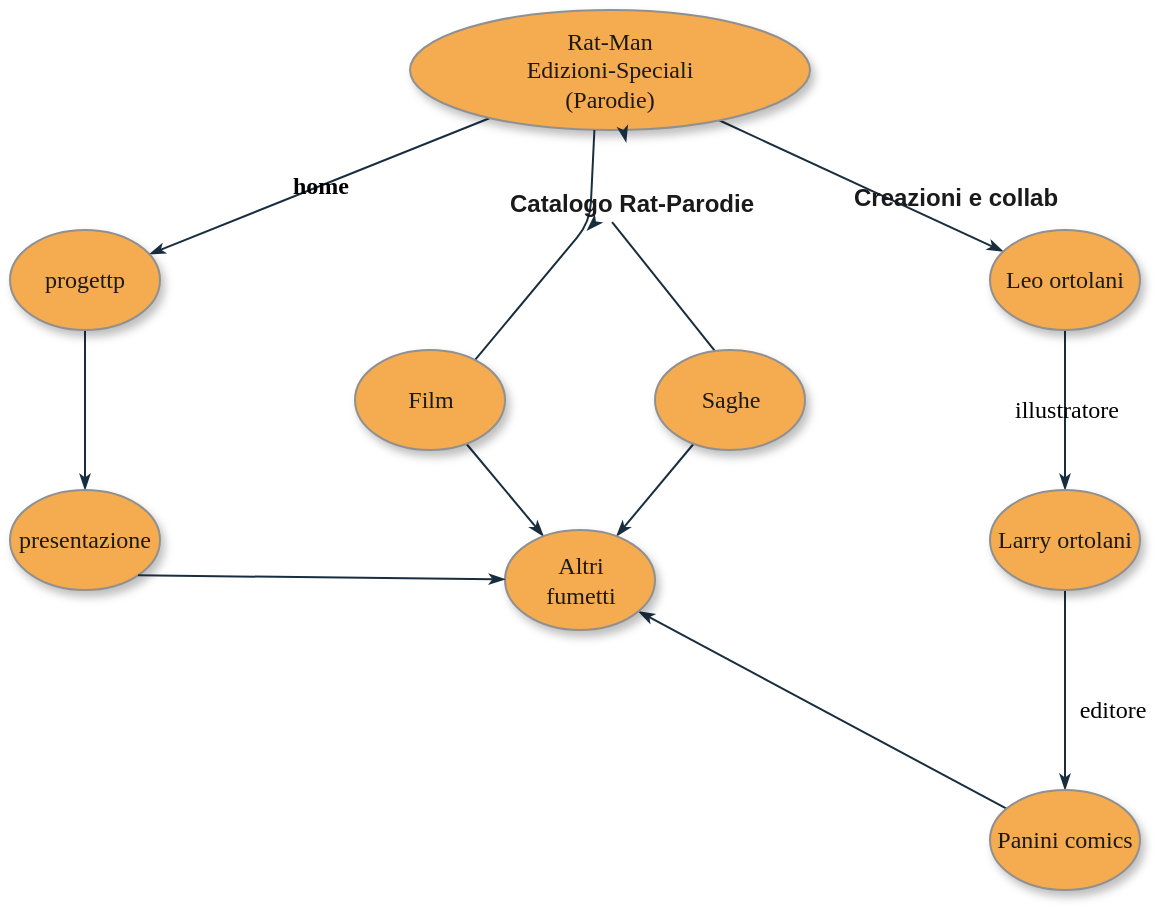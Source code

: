 <mxfile version="26.1.1">
  <diagram name="Page-1" id="42789a77-a242-8287-6e28-9cd8cfd52e62">
    <mxGraphModel dx="1050" dy="557" grid="1" gridSize="10" guides="1" tooltips="1" connect="1" arrows="1" fold="1" page="1" pageScale="1" pageWidth="1100" pageHeight="850" background="none" math="0" shadow="0">
      <root>
        <mxCell id="0" />
        <mxCell id="1" parent="0" />
        <mxCell id="1ea317790d2ca983-12" style="edgeStyle=none;rounded=1;html=1;labelBackgroundColor=none;startArrow=none;startFill=0;startSize=5;endArrow=classicThin;endFill=1;endSize=5;jettySize=auto;orthogonalLoop=1;strokeColor=#182E3E;strokeWidth=1;fontFamily=Verdana;fontSize=12;fontColor=default;" parent="1" source="VtZA3lXOfRQ_d-chlMFx-1" edge="1">
          <mxGeometry relative="1" as="geometry">
            <mxPoint x="498.555" y="190.113" as="targetPoint" />
          </mxGeometry>
        </mxCell>
        <mxCell id="1ea317790d2ca983-13" value="&lt;b&gt;home&lt;/b&gt;" style="edgeStyle=none;rounded=1;html=1;labelBackgroundColor=none;startArrow=none;startFill=0;startSize=5;endArrow=classicThin;endFill=1;endSize=5;jettySize=auto;orthogonalLoop=1;strokeColor=#182E3E;strokeWidth=1;fontFamily=Verdana;fontSize=12;fontColor=default;" parent="1" source="1ea317790d2ca983-1" target="1ea317790d2ca983-9" edge="1">
          <mxGeometry x="0.003" relative="1" as="geometry">
            <mxPoint as="offset" />
          </mxGeometry>
        </mxCell>
        <mxCell id="1ea317790d2ca983-14" value="" style="edgeStyle=none;rounded=1;html=1;labelBackgroundColor=none;startArrow=none;startFill=0;startSize=5;endArrow=classicThin;endFill=1;endSize=5;jettySize=auto;orthogonalLoop=1;strokeColor=#182E3E;strokeWidth=1;fontFamily=Verdana;fontSize=12;fontColor=default;" parent="1" source="1ea317790d2ca983-1" target="1ea317790d2ca983-3" edge="1">
          <mxGeometry x="-0.003" relative="1" as="geometry">
            <mxPoint as="offset" />
          </mxGeometry>
        </mxCell>
        <mxCell id="1ea317790d2ca983-1" value="&lt;div&gt;Rat-Man&lt;/div&gt;&lt;div&gt;Edizioni-Speciali&lt;/div&gt;&lt;div&gt;(Parodie)&lt;/div&gt;" style="ellipse;whiteSpace=wrap;html=1;rounded=0;shadow=1;comic=0;labelBackgroundColor=none;strokeWidth=1;fontFamily=Verdana;fontSize=12;align=center;fillColor=#F5AB50;strokeColor=#909090;fontColor=#1A1A1A;" parent="1" vertex="1">
          <mxGeometry x="410" y="80" width="200" height="60" as="geometry" />
        </mxCell>
        <mxCell id="1ea317790d2ca983-21" value="" style="edgeStyle=none;rounded=1;html=1;labelBackgroundColor=none;startArrow=none;startFill=0;startSize=5;endArrow=classicThin;endFill=1;endSize=5;jettySize=auto;orthogonalLoop=1;strokeColor=#182E3E;strokeWidth=1;fontFamily=Verdana;fontSize=12;exitX=0.461;exitY=1;exitDx=0;exitDy=0;exitPerimeter=0;fontColor=default;" parent="1" source="1ea317790d2ca983-1" edge="1">
          <mxGeometry relative="1" as="geometry">
            <mxPoint x="478.271" y="223.375" as="sourcePoint" />
            <mxPoint x="430" y="270" as="targetPoint" />
            <Array as="points">
              <mxPoint x="500" y="186" />
            </Array>
          </mxGeometry>
        </mxCell>
        <mxCell id="1ea317790d2ca983-22" value="" style="edgeStyle=none;rounded=1;html=1;labelBackgroundColor=none;startArrow=none;startFill=0;startSize=5;endArrow=classicThin;endFill=1;endSize=5;jettySize=auto;orthogonalLoop=1;strokeColor=#182E3E;strokeWidth=1;fontFamily=Verdana;fontSize=12;fontColor=default;" parent="1" edge="1">
          <mxGeometry relative="1" as="geometry">
            <mxPoint x="511.049" y="186.005" as="sourcePoint" />
            <mxPoint x="570" y="260" as="targetPoint" />
          </mxGeometry>
        </mxCell>
        <mxCell id="1ea317790d2ca983-15" value="illustratore" style="edgeStyle=none;rounded=1;html=1;labelBackgroundColor=none;startArrow=none;startFill=0;startSize=5;endArrow=classicThin;endFill=1;endSize=5;jettySize=auto;orthogonalLoop=1;strokeColor=#182E3E;strokeWidth=1;fontFamily=Verdana;fontSize=12;fontColor=default;" parent="1" source="1ea317790d2ca983-3" target="1ea317790d2ca983-4" edge="1">
          <mxGeometry relative="1" as="geometry" />
        </mxCell>
        <mxCell id="1ea317790d2ca983-3" value="Leo ortolani" style="ellipse;whiteSpace=wrap;html=1;rounded=0;shadow=1;comic=0;labelBackgroundColor=none;strokeWidth=1;fontFamily=Verdana;fontSize=12;align=center;fillColor=#F5AB50;strokeColor=#909090;fontColor=#1A1A1A;" parent="1" vertex="1">
          <mxGeometry x="700" y="190" width="75" height="50" as="geometry" />
        </mxCell>
        <mxCell id="1ea317790d2ca983-16" value="&lt;div&gt;editore&lt;/div&gt;" style="edgeStyle=none;rounded=1;html=1;labelBackgroundColor=none;startArrow=none;startFill=0;startSize=5;endArrow=classicThin;endFill=1;endSize=5;jettySize=auto;orthogonalLoop=1;strokeColor=#182E3E;strokeWidth=1;fontFamily=Verdana;fontSize=12;fontColor=default;" parent="1" source="1ea317790d2ca983-4" target="1ea317790d2ca983-5" edge="1">
          <mxGeometry x="0.2" y="23" relative="1" as="geometry">
            <mxPoint as="offset" />
          </mxGeometry>
        </mxCell>
        <mxCell id="1ea317790d2ca983-4" value="Larry ortolani" style="ellipse;whiteSpace=wrap;html=1;rounded=0;shadow=1;comic=0;labelBackgroundColor=none;strokeWidth=1;fontFamily=Verdana;fontSize=12;align=center;fillColor=#F5AB50;strokeColor=#909090;fontColor=#1A1A1A;" parent="1" vertex="1">
          <mxGeometry x="700" y="320" width="75" height="50" as="geometry" />
        </mxCell>
        <mxCell id="1ea317790d2ca983-17" value="" style="edgeStyle=none;rounded=1;html=1;labelBackgroundColor=none;startArrow=none;startFill=0;startSize=5;endArrow=classicThin;endFill=1;endSize=5;jettySize=auto;orthogonalLoop=1;strokeColor=#182E3E;strokeWidth=1;fontFamily=Verdana;fontSize=12;fontColor=default;" parent="1" source="1ea317790d2ca983-5" target="1ea317790d2ca983-8" edge="1">
          <mxGeometry relative="1" as="geometry" />
        </mxCell>
        <mxCell id="1ea317790d2ca983-5" value="Panini comics" style="ellipse;whiteSpace=wrap;html=1;rounded=0;shadow=1;comic=0;labelBackgroundColor=none;strokeWidth=1;fontFamily=Verdana;fontSize=12;align=center;fillColor=#F5AB50;strokeColor=#909090;fontColor=#1A1A1A;" parent="1" vertex="1">
          <mxGeometry x="700" y="470" width="75" height="50" as="geometry" />
        </mxCell>
        <mxCell id="1ea317790d2ca983-23" value="" style="edgeStyle=none;rounded=1;html=1;labelBackgroundColor=none;startArrow=none;startFill=0;startSize=5;endArrow=classicThin;endFill=1;endSize=5;jettySize=auto;orthogonalLoop=1;strokeColor=#182E3E;strokeWidth=1;fontFamily=Verdana;fontSize=12;fontColor=default;" parent="1" source="1ea317790d2ca983-6" target="1ea317790d2ca983-8" edge="1">
          <mxGeometry x="0.48" y="-17" relative="1" as="geometry">
            <mxPoint as="offset" />
          </mxGeometry>
        </mxCell>
        <mxCell id="1ea317790d2ca983-6" value="Saghe" style="ellipse;whiteSpace=wrap;html=1;rounded=0;shadow=1;comic=0;labelBackgroundColor=none;strokeWidth=1;fontFamily=Verdana;fontSize=12;align=center;fillColor=#F5AB50;strokeColor=#909090;fontColor=#1A1A1A;" parent="1" vertex="1">
          <mxGeometry x="532.5" y="250" width="75" height="50" as="geometry" />
        </mxCell>
        <mxCell id="1ea317790d2ca983-24" value="" style="edgeStyle=none;rounded=1;html=1;labelBackgroundColor=none;startArrow=none;startFill=0;startSize=5;endArrow=classicThin;endFill=1;endSize=5;jettySize=auto;orthogonalLoop=1;strokeColor=#182E3E;strokeWidth=1;fontFamily=Verdana;fontSize=12;fontColor=default;" parent="1" source="1ea317790d2ca983-7" target="1ea317790d2ca983-8" edge="1">
          <mxGeometry x="-0.005" relative="1" as="geometry">
            <mxPoint as="offset" />
          </mxGeometry>
        </mxCell>
        <mxCell id="1ea317790d2ca983-7" value="Film" style="ellipse;whiteSpace=wrap;html=1;rounded=0;shadow=1;comic=0;labelBackgroundColor=none;strokeWidth=1;fontFamily=Verdana;fontSize=12;align=center;fillColor=#F5AB50;strokeColor=#909090;fontColor=#1A1A1A;" parent="1" vertex="1">
          <mxGeometry x="382.5" y="250" width="75" height="50" as="geometry" />
        </mxCell>
        <mxCell id="1ea317790d2ca983-8" value="&lt;div&gt;Altri &lt;br&gt;&lt;/div&gt;&lt;div&gt;fumetti&lt;/div&gt;" style="ellipse;whiteSpace=wrap;html=1;rounded=0;shadow=1;comic=0;labelBackgroundColor=none;strokeWidth=1;fontFamily=Verdana;fontSize=12;align=center;fillColor=#F5AB50;strokeColor=#909090;fontColor=#1A1A1A;" parent="1" vertex="1">
          <mxGeometry x="457.5" y="340" width="75" height="50" as="geometry" />
        </mxCell>
        <mxCell id="1ea317790d2ca983-19" value="" style="edgeStyle=none;rounded=1;html=1;labelBackgroundColor=none;startArrow=none;startFill=0;startSize=5;endArrow=classicThin;endFill=1;endSize=5;jettySize=auto;orthogonalLoop=1;strokeColor=#182E3E;strokeWidth=1;fontFamily=Verdana;fontSize=12;fontColor=default;" parent="1" source="1ea317790d2ca983-9" target="1ea317790d2ca983-10" edge="1">
          <mxGeometry relative="1" as="geometry" />
        </mxCell>
        <mxCell id="1ea317790d2ca983-9" value="progettp" style="ellipse;whiteSpace=wrap;html=1;rounded=0;shadow=1;comic=0;labelBackgroundColor=none;strokeWidth=1;fontFamily=Verdana;fontSize=12;align=center;fillColor=#F5AB50;strokeColor=#909090;fontColor=#1A1A1A;" parent="1" vertex="1">
          <mxGeometry x="210" y="190" width="75" height="50" as="geometry" />
        </mxCell>
        <mxCell id="1ea317790d2ca983-10" value="presentazione" style="ellipse;whiteSpace=wrap;html=1;rounded=0;shadow=1;comic=0;labelBackgroundColor=none;strokeWidth=1;fontFamily=Verdana;fontSize=12;align=center;fillColor=#F5AB50;strokeColor=#909090;fontColor=#1A1A1A;" parent="1" vertex="1">
          <mxGeometry x="210" y="320" width="75" height="50" as="geometry" />
        </mxCell>
        <mxCell id="1ea317790d2ca983-18" value="" style="edgeStyle=none;rounded=1;html=1;labelBackgroundColor=none;startArrow=none;startFill=0;startSize=5;endArrow=classicThin;endFill=1;endSize=5;jettySize=auto;orthogonalLoop=1;strokeColor=#182E3E;strokeWidth=1;fontFamily=Verdana;fontSize=12;fontColor=default;exitX=1;exitY=1;exitDx=0;exitDy=0;" parent="1" source="1ea317790d2ca983-10" target="1ea317790d2ca983-8" edge="1">
          <mxGeometry relative="1" as="geometry">
            <mxPoint x="277.006" y="479.57" as="sourcePoint" />
          </mxGeometry>
        </mxCell>
        <mxCell id="VtZA3lXOfRQ_d-chlMFx-2" value="" style="edgeStyle=none;rounded=1;html=1;labelBackgroundColor=none;startArrow=none;startFill=0;startSize=5;endArrow=classicThin;endFill=1;endSize=5;jettySize=auto;orthogonalLoop=1;strokeColor=#182E3E;strokeWidth=1;fontFamily=Verdana;fontSize=12;fontColor=default;" parent="1" source="1ea317790d2ca983-1" target="VtZA3lXOfRQ_d-chlMFx-1" edge="1">
          <mxGeometry relative="1" as="geometry">
            <mxPoint x="506" y="140" as="sourcePoint" />
            <mxPoint x="498.555" y="190.113" as="targetPoint" />
          </mxGeometry>
        </mxCell>
        <mxCell id="VtZA3lXOfRQ_d-chlMFx-1" value="&lt;h5&gt;&lt;font style=&quot;font-size: 12px;&quot;&gt;Catalogo Rat-Parodie&lt;/font&gt;&lt;/h5&gt;" style="text;whiteSpace=wrap;html=1;fontFamily=Helvetica;labelBackgroundColor=none;fontColor=#1A1A1A;" parent="1" vertex="1">
          <mxGeometry x="457.5" y="146" width="130" height="40" as="geometry" />
        </mxCell>
        <mxCell id="VtZA3lXOfRQ_d-chlMFx-3" value="&lt;b&gt;Creazioni e collab&lt;/b&gt;" style="text;whiteSpace=wrap;html=1;fontFamily=Helvetica;labelBackgroundColor=none;fontColor=#1A1A1A;" parent="1" vertex="1">
          <mxGeometry x="630" y="160" width="130" height="40" as="geometry" />
        </mxCell>
      </root>
    </mxGraphModel>
  </diagram>
</mxfile>
